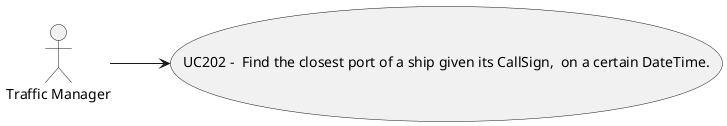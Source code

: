 @startuml
left to right direction

:Traffic Manager: --> (UC202 -  Find the closest port of a ship given its CallSign,  on a certain DateTime.)


@enduml